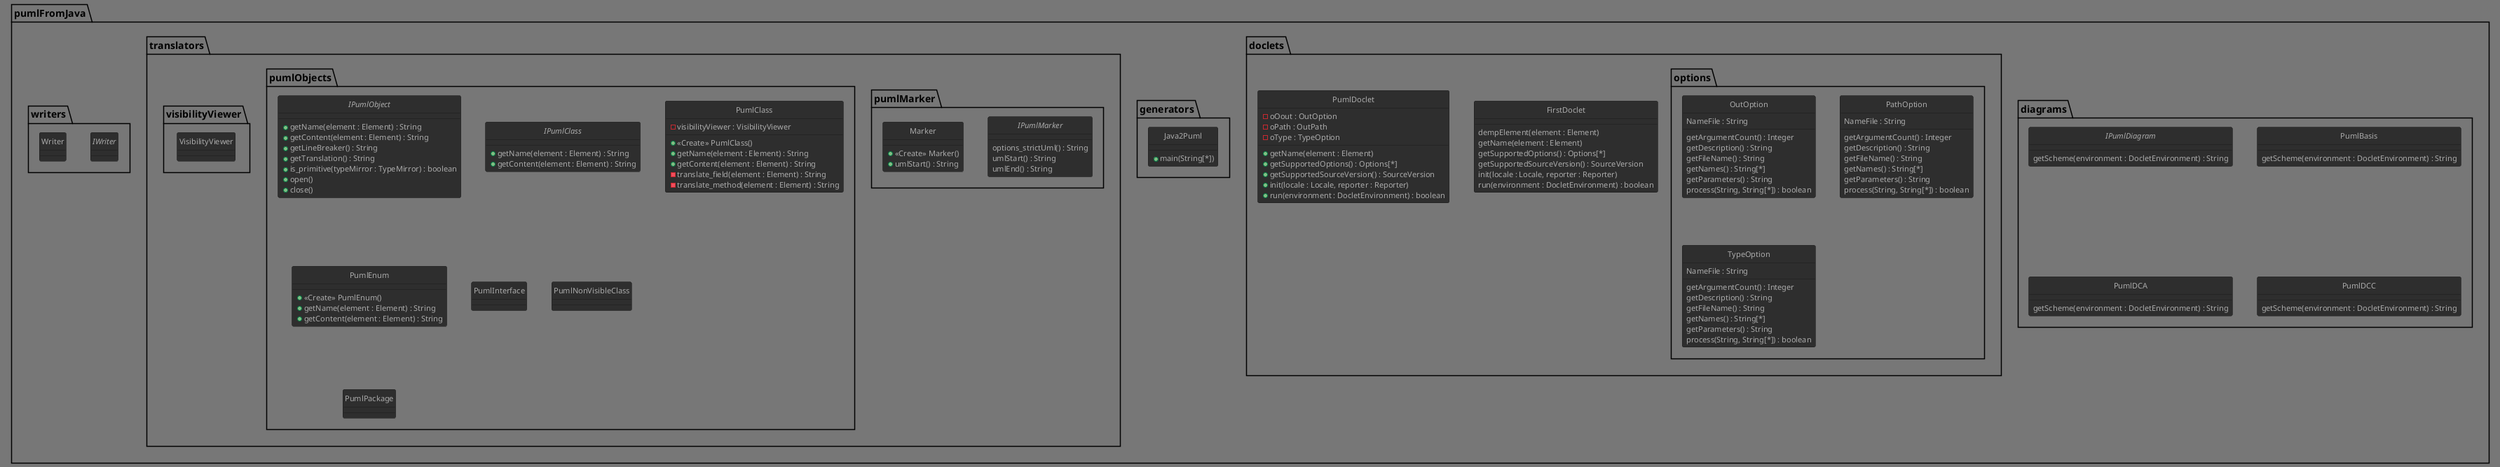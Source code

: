 @startuml
!theme reddress-darkgreen
skinparam style strictuml

/' Add the creates !! '/

package pumlFromJava {
    package diagrams {
        interface IPumlDiagram {
            getScheme(environment : DocletEnvironment) : String
        }
        class PumlBasis { /' week 1 '/
            getScheme(environment : DocletEnvironment) : String
        }
        class PumlDCA {
            getScheme(environment : DocletEnvironment) : String
        }
        class PumlDCC {
            getScheme(environment : DocletEnvironment) : String
        }
    }

    package doclets {
        package options {
            class OutOption {
                NameFile : String
                getArgumentCount() : Integer
                getDescription() : String
                getFileName() : String
                getNames() : String[*]
                getParameters() : String
                process(String, String[*]) : boolean
            }
            class PathOption{
            NameFile : String
                getArgumentCount() : Integer
                getDescription() : String
                getFileName() : String
                getNames() : String[*]
                getParameters() : String
                process(String, String[*]) : boolean
            }
            class TypeOption{
                NameFile : String
                getArgumentCount() : Integer
                getDescription() : String
                getFileName() : String
                getNames() : String[*]
                getParameters() : String
                process(String, String[*]) : boolean
            }
        }
        class FirstDoclet{
            dempElement(element : Element)
            getName(element : Element)
            getSupportedOptions() : Options[*]
            getSupportedSourceVersion() : SourceVersion
            init(locale : Locale, reporter : Reporter)
            run(environment : DocletEnvironment) : boolean
        }
        class PumlDoclet{
           - oOout : OutOption
           - oPath : OutPath
           - oType : TypeOption
           + getName(element : Element)
           + getSupportedOptions() : Options[*]
           + getSupportedSourceVersion() : SourceVersion
           + init(locale : Locale, reporter : Reporter)
           + run(environment : DocletEnvironment) : boolean
        }
    }
    package generators {
            class Java2Puml {
                + main(String[*])
            }
    }
    package translators {
        package pumlMarker {
            interface IPumlMarker{
               options_strictUml() : String
               umlStart() : String
               umlEnd() : String
            }
            class Marker{
                + <<Create>> Marker()
                + umlStart() : String
            }
        }
        package pumlObjects {
            interface IPumlObject{
                + getName(element : Element) : String
                + getContent(element : Element) : String
                + getLineBreaker() : String
                + getTranslation() : String
                + is_primitive(typeMirror : TypeMirror) : boolean
                + open()
                + close()
            }
            interface IPumlClass{
                 + getName(element : Element) : String
                 + getContent(element : Element) : String
            }
            class PumlClass{
                - visibilityViewer : VisibilityViewer
                + <<Create>> PumlClass()
                + getName(element : Element) : String
                + getContent(element : Element) : String
                - translate_field(element : Element) : String
                - translate_method(element : Element) : String
            }
            class PumlEnum{
                + <<Create>> PumlEnum()
                + getName(element : Element) : String
                + getContent(element : Element) : String
            } /' koll '/
            class PumlInterface
            class PumlNonVisibleClass
            class PumlPackage
        }
        package visibilityViewer {
            class VisibilityViewer
        }
    }
    package writers {
        interface IWriter
        class Writer
    }
}

@enduml

